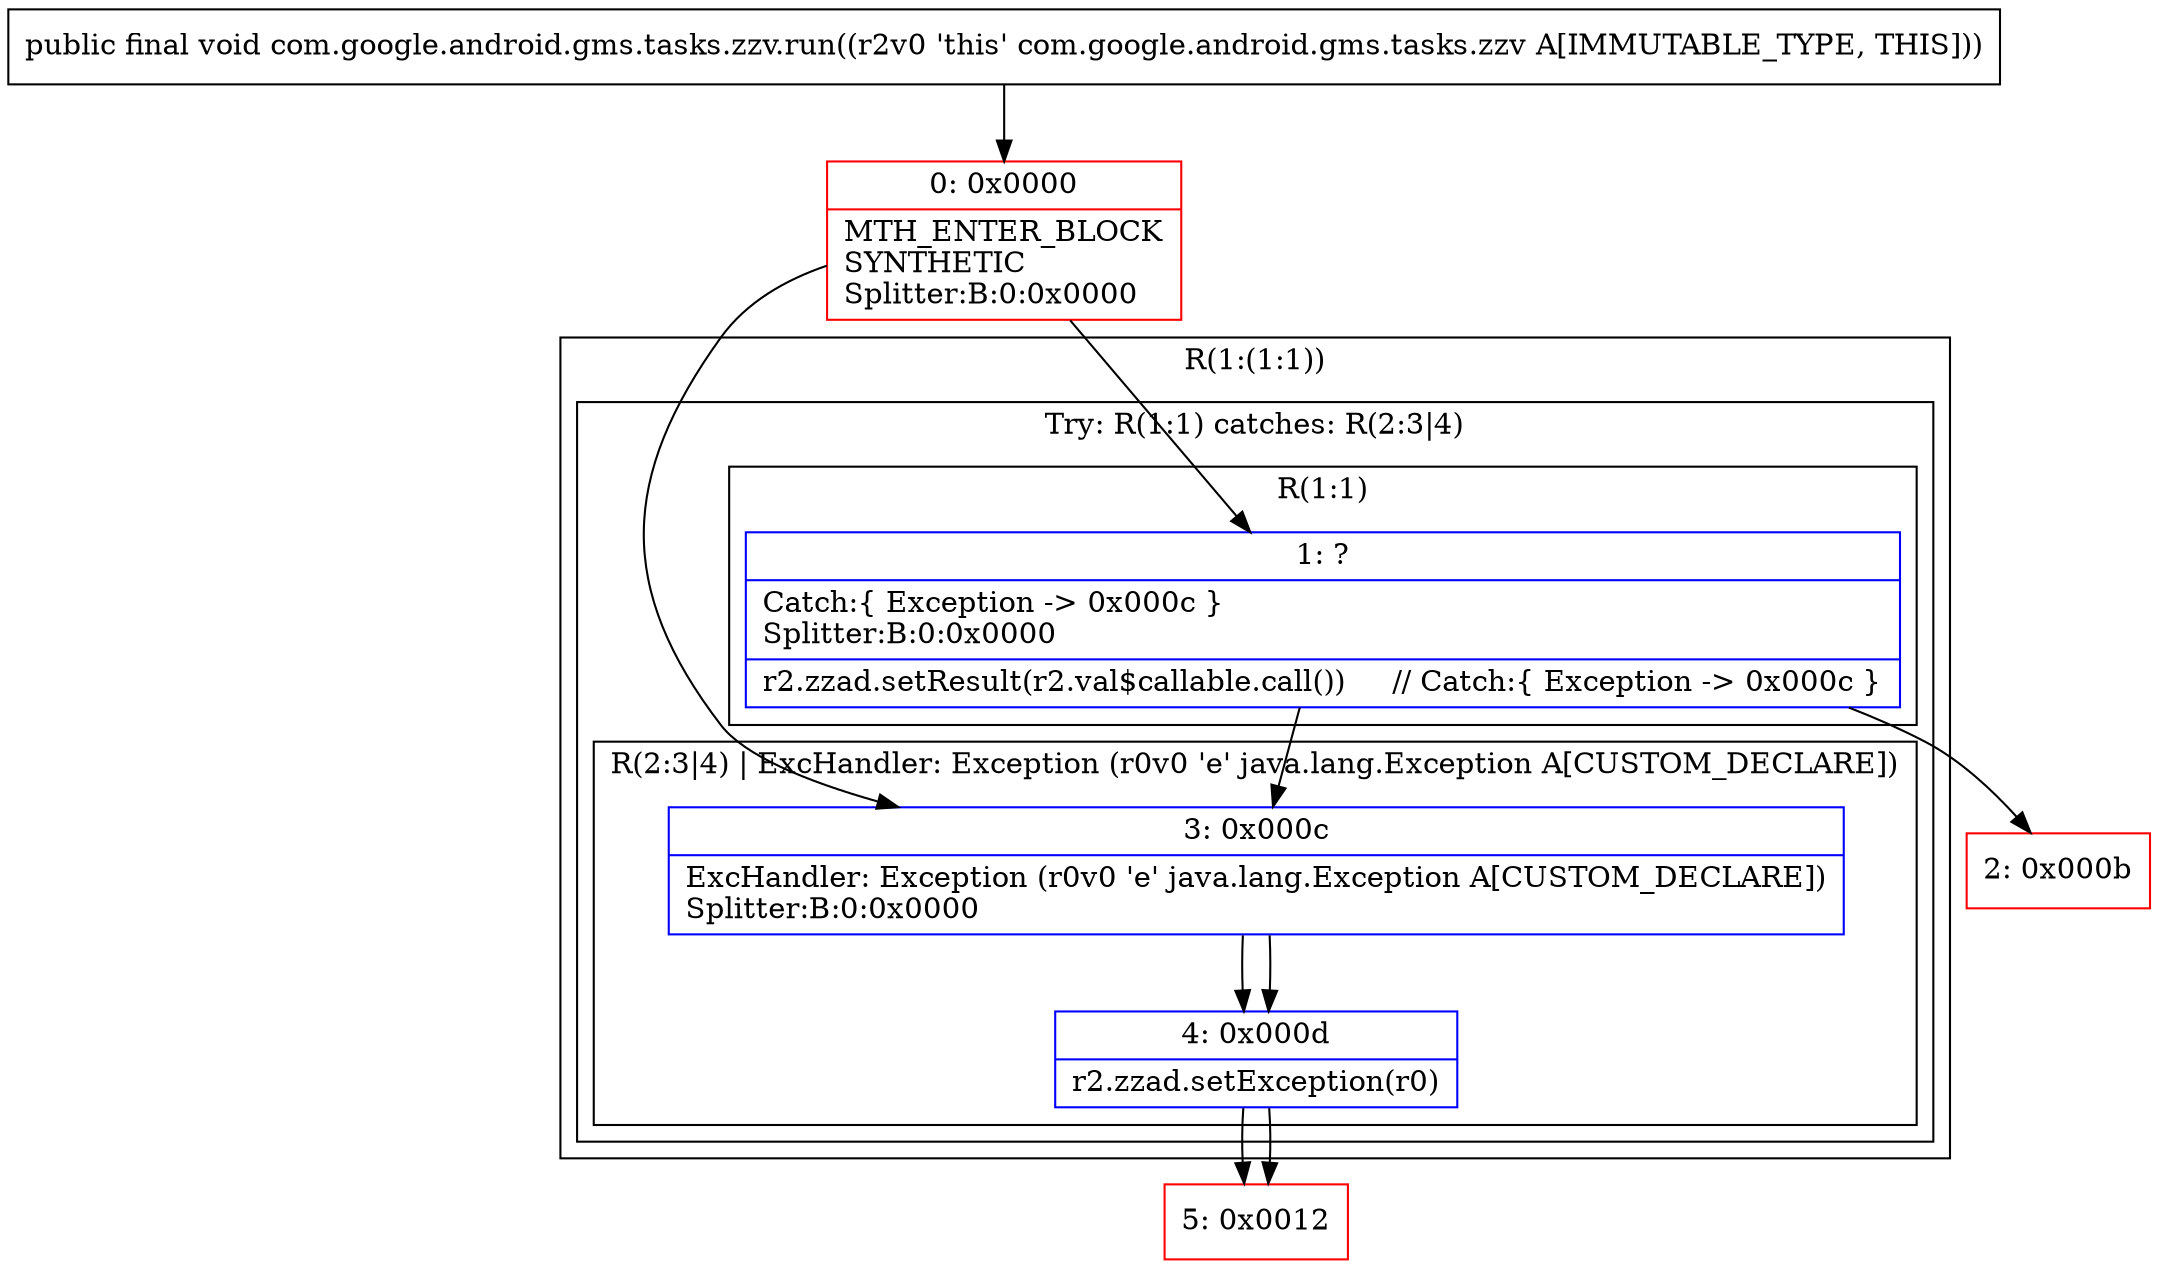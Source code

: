 digraph "CFG forcom.google.android.gms.tasks.zzv.run()V" {
subgraph cluster_Region_116157120 {
label = "R(1:(1:1))";
node [shape=record,color=blue];
subgraph cluster_TryCatchRegion_1444695098 {
label = "Try: R(1:1) catches: R(2:3|4)";
node [shape=record,color=blue];
subgraph cluster_Region_337180338 {
label = "R(1:1)";
node [shape=record,color=blue];
Node_1 [shape=record,label="{1\:\ ?|Catch:\{ Exception \-\> 0x000c \}\lSplitter:B:0:0x0000\l|r2.zzad.setResult(r2.val$callable.call())     \/\/ Catch:\{ Exception \-\> 0x000c \}\l}"];
}
subgraph cluster_Region_1984974637 {
label = "R(2:3|4) | ExcHandler: Exception (r0v0 'e' java.lang.Exception A[CUSTOM_DECLARE])\l";
node [shape=record,color=blue];
Node_3 [shape=record,label="{3\:\ 0x000c|ExcHandler: Exception (r0v0 'e' java.lang.Exception A[CUSTOM_DECLARE])\lSplitter:B:0:0x0000\l}"];
Node_4 [shape=record,label="{4\:\ 0x000d|r2.zzad.setException(r0)\l}"];
}
}
}
subgraph cluster_Region_1984974637 {
label = "R(2:3|4) | ExcHandler: Exception (r0v0 'e' java.lang.Exception A[CUSTOM_DECLARE])\l";
node [shape=record,color=blue];
Node_3 [shape=record,label="{3\:\ 0x000c|ExcHandler: Exception (r0v0 'e' java.lang.Exception A[CUSTOM_DECLARE])\lSplitter:B:0:0x0000\l}"];
Node_4 [shape=record,label="{4\:\ 0x000d|r2.zzad.setException(r0)\l}"];
}
Node_0 [shape=record,color=red,label="{0\:\ 0x0000|MTH_ENTER_BLOCK\lSYNTHETIC\lSplitter:B:0:0x0000\l}"];
Node_2 [shape=record,color=red,label="{2\:\ 0x000b}"];
Node_5 [shape=record,color=red,label="{5\:\ 0x0012}"];
MethodNode[shape=record,label="{public final void com.google.android.gms.tasks.zzv.run((r2v0 'this' com.google.android.gms.tasks.zzv A[IMMUTABLE_TYPE, THIS])) }"];
MethodNode -> Node_0;
Node_1 -> Node_2;
Node_1 -> Node_3;
Node_3 -> Node_4;
Node_4 -> Node_5;
Node_3 -> Node_4;
Node_4 -> Node_5;
Node_0 -> Node_1;
Node_0 -> Node_3;
}


